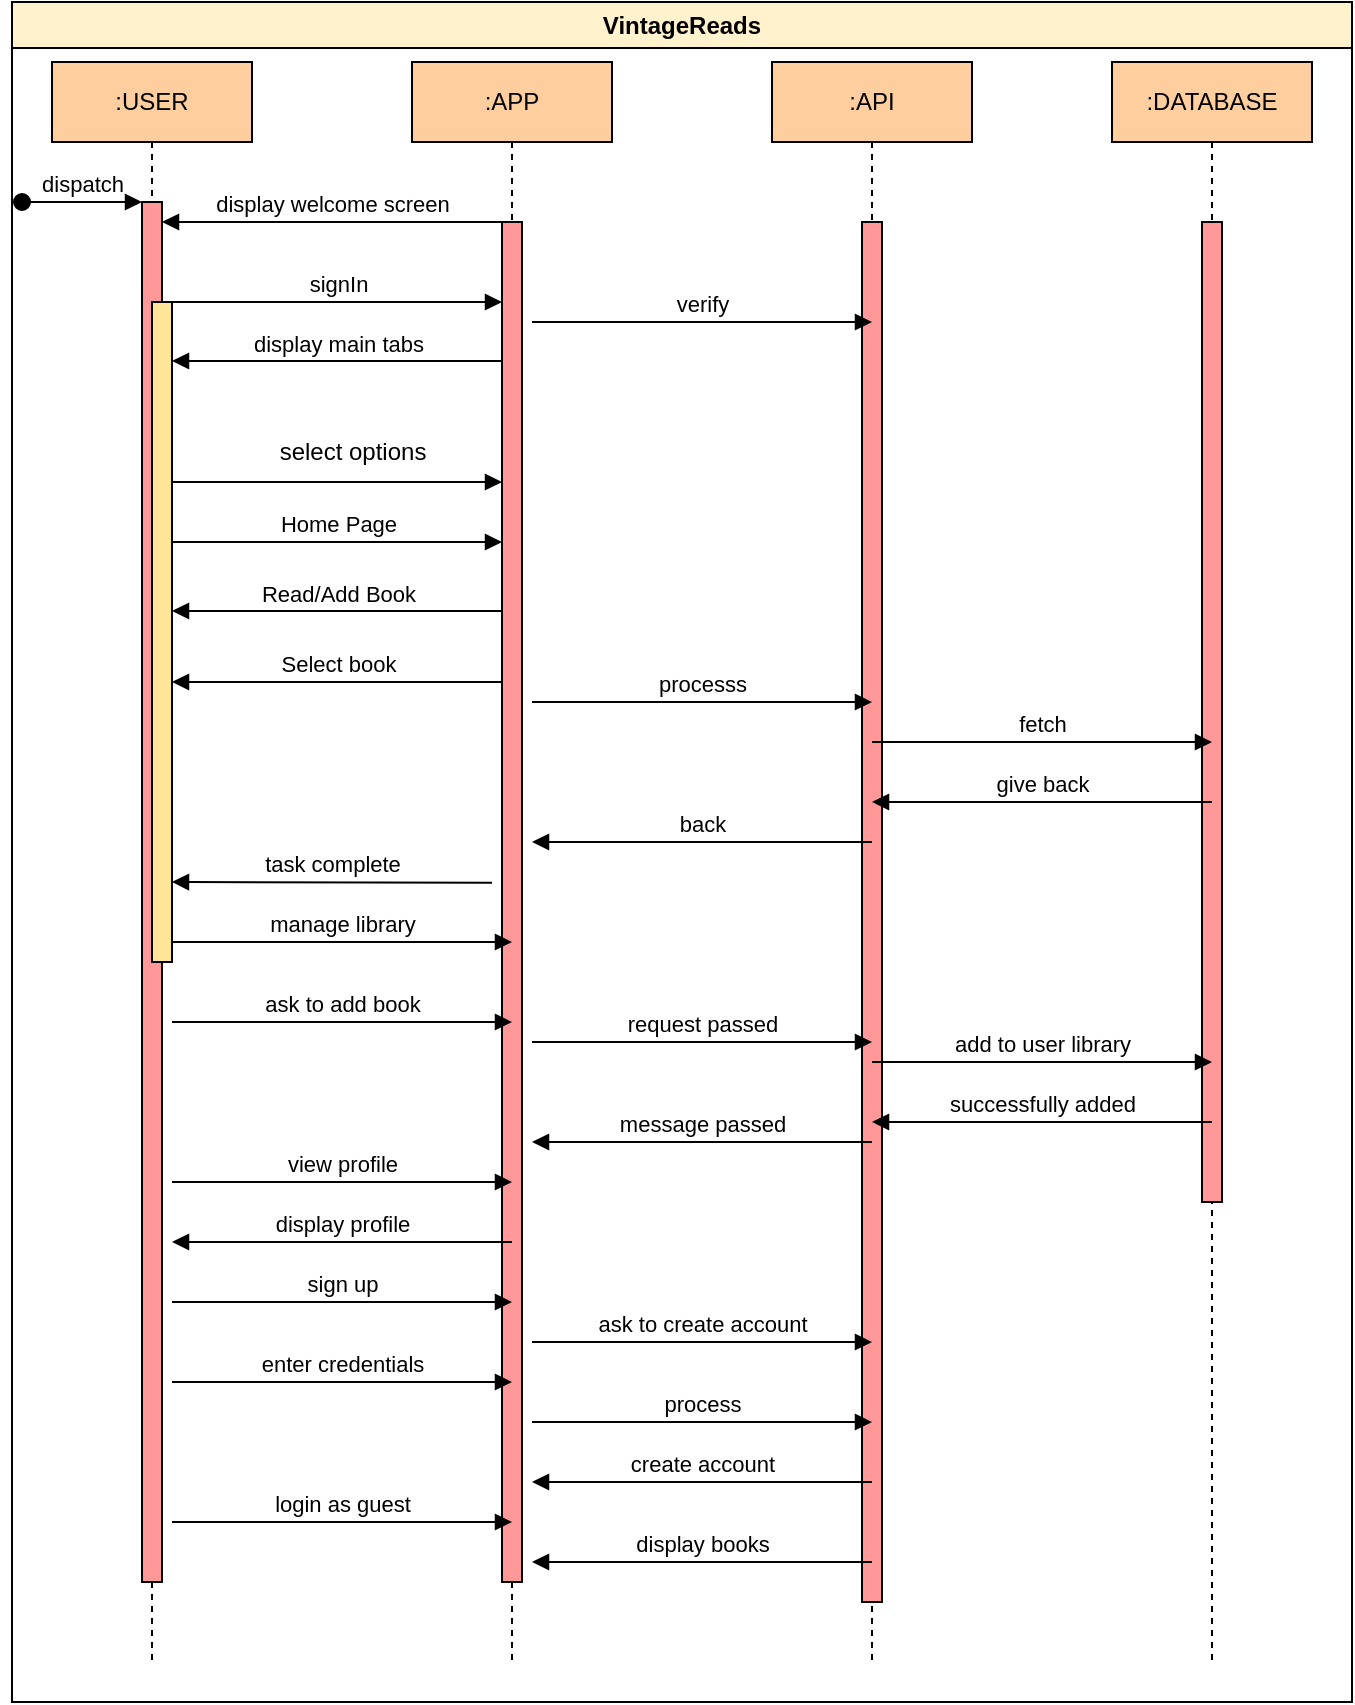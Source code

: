 <mxfile version="25.0.1">
  <diagram name="Page-1" id="2YBvvXClWsGukQMizWep">
    <mxGraphModel dx="1536" dy="768" grid="1" gridSize="10" guides="1" tooltips="1" connect="1" arrows="1" fold="1" page="0" pageScale="1" pageWidth="850" pageHeight="1100" math="0" shadow="0">
      <root>
        <mxCell id="0" />
        <mxCell id="1" parent="0" />
        <mxCell id="aM9ryv3xv72pqoxQDRHE-1" value=":USER" style="shape=umlLifeline;perimeter=lifelinePerimeter;whiteSpace=wrap;html=1;container=0;dropTarget=0;collapsible=0;recursiveResize=0;outlineConnect=0;portConstraint=eastwest;newEdgeStyle={&quot;edgeStyle&quot;:&quot;elbowEdgeStyle&quot;,&quot;elbow&quot;:&quot;vertical&quot;,&quot;curved&quot;:0,&quot;rounded&quot;:0};fillColor=#FFCE9F;" parent="1" vertex="1">
          <mxGeometry x="40" y="40" width="100" height="800" as="geometry" />
        </mxCell>
        <mxCell id="aM9ryv3xv72pqoxQDRHE-2" value="" style="html=1;points=[];perimeter=orthogonalPerimeter;outlineConnect=0;targetShapes=umlLifeline;portConstraint=eastwest;newEdgeStyle={&quot;edgeStyle&quot;:&quot;elbowEdgeStyle&quot;,&quot;elbow&quot;:&quot;vertical&quot;,&quot;curved&quot;:0,&quot;rounded&quot;:0};fillColor=#FF9999;" parent="aM9ryv3xv72pqoxQDRHE-1" vertex="1">
          <mxGeometry x="45" y="70" width="10" height="690" as="geometry" />
        </mxCell>
        <mxCell id="aM9ryv3xv72pqoxQDRHE-3" value="dispatch" style="html=1;verticalAlign=bottom;startArrow=oval;endArrow=block;startSize=8;edgeStyle=elbowEdgeStyle;elbow=vertical;curved=0;rounded=0;" parent="aM9ryv3xv72pqoxQDRHE-1" target="aM9ryv3xv72pqoxQDRHE-2" edge="1">
          <mxGeometry relative="1" as="geometry">
            <mxPoint x="-15" y="70" as="sourcePoint" />
          </mxGeometry>
        </mxCell>
        <mxCell id="aM9ryv3xv72pqoxQDRHE-4" value="" style="html=1;points=[];perimeter=orthogonalPerimeter;outlineConnect=0;targetShapes=umlLifeline;portConstraint=eastwest;newEdgeStyle={&quot;edgeStyle&quot;:&quot;elbowEdgeStyle&quot;,&quot;elbow&quot;:&quot;vertical&quot;,&quot;curved&quot;:0,&quot;rounded&quot;:0};fillColor=#FFE599;" parent="aM9ryv3xv72pqoxQDRHE-1" vertex="1">
          <mxGeometry x="50" y="120" width="10" height="330" as="geometry" />
        </mxCell>
        <mxCell id="aM9ryv3xv72pqoxQDRHE-5" value=":APP" style="shape=umlLifeline;perimeter=lifelinePerimeter;whiteSpace=wrap;html=1;container=0;dropTarget=0;collapsible=0;recursiveResize=0;outlineConnect=0;portConstraint=eastwest;newEdgeStyle={&quot;edgeStyle&quot;:&quot;elbowEdgeStyle&quot;,&quot;elbow&quot;:&quot;vertical&quot;,&quot;curved&quot;:0,&quot;rounded&quot;:0};fillColor=#FFCE9F;" parent="1" vertex="1">
          <mxGeometry x="220" y="40" width="100" height="800" as="geometry" />
        </mxCell>
        <mxCell id="aM9ryv3xv72pqoxQDRHE-6" value="" style="html=1;points=[];perimeter=orthogonalPerimeter;outlineConnect=0;targetShapes=umlLifeline;portConstraint=eastwest;newEdgeStyle={&quot;edgeStyle&quot;:&quot;elbowEdgeStyle&quot;,&quot;elbow&quot;:&quot;vertical&quot;,&quot;curved&quot;:0,&quot;rounded&quot;:0};fillColor=#FF9999;" parent="aM9ryv3xv72pqoxQDRHE-5" vertex="1">
          <mxGeometry x="45" y="80" width="10" height="680" as="geometry" />
        </mxCell>
        <mxCell id="xUzwHncSRw1aTfRtzykd-1" value=":API" style="shape=umlLifeline;perimeter=lifelinePerimeter;whiteSpace=wrap;html=1;container=0;dropTarget=0;collapsible=0;recursiveResize=0;outlineConnect=0;portConstraint=eastwest;newEdgeStyle={&quot;edgeStyle&quot;:&quot;elbowEdgeStyle&quot;,&quot;elbow&quot;:&quot;vertical&quot;,&quot;curved&quot;:0,&quot;rounded&quot;:0};fillColor=#FFCE9F;" vertex="1" parent="1">
          <mxGeometry x="400" y="40" width="100" height="800" as="geometry" />
        </mxCell>
        <mxCell id="xUzwHncSRw1aTfRtzykd-2" value="" style="html=1;points=[];perimeter=orthogonalPerimeter;outlineConnect=0;targetShapes=umlLifeline;portConstraint=eastwest;newEdgeStyle={&quot;edgeStyle&quot;:&quot;elbowEdgeStyle&quot;,&quot;elbow&quot;:&quot;vertical&quot;,&quot;curved&quot;:0,&quot;rounded&quot;:0};fillColor=#FF9999;" vertex="1" parent="xUzwHncSRw1aTfRtzykd-1">
          <mxGeometry x="45" y="80" width="10" height="690" as="geometry" />
        </mxCell>
        <mxCell id="xUzwHncSRw1aTfRtzykd-3" value="display main tabs" style="html=1;verticalAlign=bottom;endArrow=block;edgeStyle=elbowEdgeStyle;elbow=horizontal;curved=0;rounded=0;" edge="1" parent="1">
          <mxGeometry relative="1" as="geometry">
            <mxPoint x="265" y="189.5" as="sourcePoint" />
            <Array as="points">
              <mxPoint x="190" y="189.5" />
            </Array>
            <mxPoint x="100" y="189.5" as="targetPoint" />
          </mxGeometry>
        </mxCell>
        <mxCell id="xUzwHncSRw1aTfRtzykd-4" value="" style="html=1;verticalAlign=bottom;endArrow=block;edgeStyle=elbowEdgeStyle;elbow=horizontal;curved=0;rounded=0;" edge="1" parent="1">
          <mxGeometry relative="1" as="geometry">
            <mxPoint x="100" y="250" as="sourcePoint" />
            <Array as="points">
              <mxPoint x="190" y="250" />
            </Array>
            <mxPoint x="265" y="250" as="targetPoint" />
          </mxGeometry>
        </mxCell>
        <mxCell id="xUzwHncSRw1aTfRtzykd-6" value="Home Page" style="html=1;verticalAlign=bottom;endArrow=block;edgeStyle=elbowEdgeStyle;elbow=vertical;curved=0;rounded=0;" edge="1" parent="1">
          <mxGeometry relative="1" as="geometry">
            <mxPoint x="100" y="280" as="sourcePoint" />
            <Array as="points">
              <mxPoint x="190" y="280" />
            </Array>
            <mxPoint x="265" y="280" as="targetPoint" />
          </mxGeometry>
        </mxCell>
        <mxCell id="xUzwHncSRw1aTfRtzykd-8" value="select options" style="text;html=1;align=center;verticalAlign=middle;resizable=0;points=[];autosize=1;strokeColor=none;fillColor=none;" vertex="1" parent="1">
          <mxGeometry x="140" y="220" width="100" height="30" as="geometry" />
        </mxCell>
        <mxCell id="xUzwHncSRw1aTfRtzykd-11" value="verify" style="html=1;verticalAlign=bottom;endArrow=block;edgeStyle=elbowEdgeStyle;elbow=vertical;curved=0;rounded=0;" edge="1" parent="1">
          <mxGeometry relative="1" as="geometry">
            <mxPoint x="280" y="170" as="sourcePoint" />
            <Array as="points">
              <mxPoint x="365" y="170" />
            </Array>
            <mxPoint x="450" y="170" as="targetPoint" />
          </mxGeometry>
        </mxCell>
        <mxCell id="xUzwHncSRw1aTfRtzykd-12" value="Read/Add Book" style="html=1;verticalAlign=bottom;endArrow=block;edgeStyle=elbowEdgeStyle;elbow=vertical;curved=0;rounded=0;" edge="1" parent="1">
          <mxGeometry relative="1" as="geometry">
            <mxPoint x="265" y="314.5" as="sourcePoint" />
            <Array as="points">
              <mxPoint x="190" y="314.5" />
            </Array>
            <mxPoint x="100" y="314.5" as="targetPoint" />
          </mxGeometry>
        </mxCell>
        <mxCell id="xUzwHncSRw1aTfRtzykd-13" value="Select book" style="html=1;verticalAlign=bottom;endArrow=block;edgeStyle=elbowEdgeStyle;elbow=horizontal;curved=0;rounded=0;" edge="1" parent="1">
          <mxGeometry relative="1" as="geometry">
            <mxPoint x="265" y="350" as="sourcePoint" />
            <Array as="points">
              <mxPoint x="190" y="350" />
            </Array>
            <mxPoint x="100" y="350" as="targetPoint" />
          </mxGeometry>
        </mxCell>
        <mxCell id="xUzwHncSRw1aTfRtzykd-14" value="processs" style="html=1;verticalAlign=bottom;endArrow=block;edgeStyle=elbowEdgeStyle;elbow=vertical;curved=0;rounded=0;" edge="1" parent="1">
          <mxGeometry relative="1" as="geometry">
            <mxPoint x="280" y="360" as="sourcePoint" />
            <Array as="points">
              <mxPoint x="365" y="360" />
            </Array>
            <mxPoint x="450" y="360" as="targetPoint" />
          </mxGeometry>
        </mxCell>
        <mxCell id="xUzwHncSRw1aTfRtzykd-15" value=":DATABASE" style="shape=umlLifeline;perimeter=lifelinePerimeter;whiteSpace=wrap;html=1;container=0;dropTarget=0;collapsible=0;recursiveResize=0;outlineConnect=0;portConstraint=eastwest;newEdgeStyle={&quot;edgeStyle&quot;:&quot;elbowEdgeStyle&quot;,&quot;elbow&quot;:&quot;vertical&quot;,&quot;curved&quot;:0,&quot;rounded&quot;:0};fillColor=#FFCE9F;" vertex="1" parent="1">
          <mxGeometry x="570" y="40" width="100" height="800" as="geometry" />
        </mxCell>
        <mxCell id="xUzwHncSRw1aTfRtzykd-16" value="" style="html=1;points=[];perimeter=orthogonalPerimeter;outlineConnect=0;targetShapes=umlLifeline;portConstraint=eastwest;newEdgeStyle={&quot;edgeStyle&quot;:&quot;elbowEdgeStyle&quot;,&quot;elbow&quot;:&quot;vertical&quot;,&quot;curved&quot;:0,&quot;rounded&quot;:0};fillColor=#FF9999;" vertex="1" parent="xUzwHncSRw1aTfRtzykd-15">
          <mxGeometry x="45" y="80" width="10" height="490" as="geometry" />
        </mxCell>
        <mxCell id="xUzwHncSRw1aTfRtzykd-17" value="fetch" style="html=1;verticalAlign=bottom;endArrow=block;edgeStyle=elbowEdgeStyle;elbow=vertical;curved=0;rounded=0;" edge="1" parent="1">
          <mxGeometry relative="1" as="geometry">
            <mxPoint x="450" y="380" as="sourcePoint" />
            <Array as="points">
              <mxPoint x="535" y="380" />
            </Array>
            <mxPoint x="620" y="380" as="targetPoint" />
          </mxGeometry>
        </mxCell>
        <mxCell id="xUzwHncSRw1aTfRtzykd-18" value="give back" style="html=1;verticalAlign=bottom;endArrow=block;edgeStyle=elbowEdgeStyle;elbow=vertical;curved=0;rounded=0;" edge="1" parent="1">
          <mxGeometry relative="1" as="geometry">
            <mxPoint x="620" y="410" as="sourcePoint" />
            <Array as="points">
              <mxPoint x="535" y="410" />
            </Array>
            <mxPoint x="450" y="410" as="targetPoint" />
          </mxGeometry>
        </mxCell>
        <mxCell id="xUzwHncSRw1aTfRtzykd-19" value="back" style="html=1;verticalAlign=bottom;endArrow=block;edgeStyle=elbowEdgeStyle;elbow=vertical;curved=0;rounded=0;" edge="1" parent="1">
          <mxGeometry relative="1" as="geometry">
            <mxPoint x="450" y="430" as="sourcePoint" />
            <Array as="points">
              <mxPoint x="365" y="430" />
            </Array>
            <mxPoint x="280" y="430" as="targetPoint" />
          </mxGeometry>
        </mxCell>
        <mxCell id="xUzwHncSRw1aTfRtzykd-20" value="task complete" style="html=1;verticalAlign=bottom;endArrow=block;edgeStyle=elbowEdgeStyle;elbow=vertical;curved=0;rounded=0;exitX=0.4;exitY=0.513;exitDx=0;exitDy=0;exitPerimeter=0;" edge="1" parent="1" source="aM9ryv3xv72pqoxQDRHE-5">
          <mxGeometry relative="1" as="geometry">
            <mxPoint x="250" y="450" as="sourcePoint" />
            <Array as="points">
              <mxPoint x="185" y="450" />
            </Array>
            <mxPoint x="100" y="450" as="targetPoint" />
          </mxGeometry>
        </mxCell>
        <mxCell id="xUzwHncSRw1aTfRtzykd-21" value="manage library" style="html=1;verticalAlign=bottom;endArrow=block;edgeStyle=elbowEdgeStyle;elbow=vertical;curved=0;rounded=0;" edge="1" parent="1">
          <mxGeometry relative="1" as="geometry">
            <mxPoint x="100" y="480" as="sourcePoint" />
            <Array as="points">
              <mxPoint x="185" y="480" />
            </Array>
            <mxPoint x="270" y="480" as="targetPoint" />
          </mxGeometry>
        </mxCell>
        <mxCell id="xUzwHncSRw1aTfRtzykd-22" value="ask to add book" style="html=1;verticalAlign=bottom;endArrow=block;edgeStyle=elbowEdgeStyle;elbow=vertical;curved=0;rounded=0;" edge="1" parent="1">
          <mxGeometry relative="1" as="geometry">
            <mxPoint x="100" y="520" as="sourcePoint" />
            <Array as="points">
              <mxPoint x="185" y="520" />
            </Array>
            <mxPoint x="270" y="520" as="targetPoint" />
          </mxGeometry>
        </mxCell>
        <mxCell id="xUzwHncSRw1aTfRtzykd-23" value="request passed" style="html=1;verticalAlign=bottom;endArrow=block;edgeStyle=elbowEdgeStyle;elbow=vertical;curved=0;rounded=0;" edge="1" parent="1">
          <mxGeometry relative="1" as="geometry">
            <mxPoint x="280" y="530" as="sourcePoint" />
            <Array as="points">
              <mxPoint x="365" y="530" />
            </Array>
            <mxPoint x="450" y="530" as="targetPoint" />
          </mxGeometry>
        </mxCell>
        <mxCell id="xUzwHncSRw1aTfRtzykd-24" value="add to user library" style="html=1;verticalAlign=bottom;endArrow=block;edgeStyle=elbowEdgeStyle;elbow=vertical;curved=0;rounded=0;" edge="1" parent="1">
          <mxGeometry relative="1" as="geometry">
            <mxPoint x="450" y="540" as="sourcePoint" />
            <Array as="points">
              <mxPoint x="535" y="540" />
            </Array>
            <mxPoint x="620" y="540" as="targetPoint" />
          </mxGeometry>
        </mxCell>
        <mxCell id="xUzwHncSRw1aTfRtzykd-25" value="successfully added" style="html=1;verticalAlign=bottom;endArrow=block;edgeStyle=elbowEdgeStyle;elbow=vertical;curved=0;rounded=0;" edge="1" parent="1">
          <mxGeometry relative="1" as="geometry">
            <mxPoint x="620" y="570" as="sourcePoint" />
            <Array as="points">
              <mxPoint x="535" y="570" />
            </Array>
            <mxPoint x="450" y="570" as="targetPoint" />
          </mxGeometry>
        </mxCell>
        <mxCell id="xUzwHncSRw1aTfRtzykd-26" value="message passed" style="html=1;verticalAlign=bottom;endArrow=block;edgeStyle=elbowEdgeStyle;elbow=vertical;curved=0;rounded=0;" edge="1" parent="1">
          <mxGeometry relative="1" as="geometry">
            <mxPoint x="450" y="580" as="sourcePoint" />
            <Array as="points">
              <mxPoint x="365" y="580" />
            </Array>
            <mxPoint x="280" y="580" as="targetPoint" />
          </mxGeometry>
        </mxCell>
        <mxCell id="xUzwHncSRw1aTfRtzykd-27" value="view profile" style="html=1;verticalAlign=bottom;endArrow=block;edgeStyle=elbowEdgeStyle;elbow=vertical;curved=0;rounded=0;" edge="1" parent="1">
          <mxGeometry relative="1" as="geometry">
            <mxPoint x="100" y="600" as="sourcePoint" />
            <Array as="points">
              <mxPoint x="185" y="600" />
            </Array>
            <mxPoint x="270" y="600" as="targetPoint" />
          </mxGeometry>
        </mxCell>
        <mxCell id="xUzwHncSRw1aTfRtzykd-28" value="display profile" style="html=1;verticalAlign=bottom;endArrow=block;edgeStyle=elbowEdgeStyle;elbow=vertical;curved=0;rounded=0;" edge="1" parent="1">
          <mxGeometry relative="1" as="geometry">
            <mxPoint x="270" y="630" as="sourcePoint" />
            <Array as="points">
              <mxPoint x="185" y="630" />
            </Array>
            <mxPoint x="100" y="630" as="targetPoint" />
          </mxGeometry>
        </mxCell>
        <mxCell id="xUzwHncSRw1aTfRtzykd-29" value="sign up" style="html=1;verticalAlign=bottom;endArrow=block;edgeStyle=elbowEdgeStyle;elbow=vertical;curved=0;rounded=0;" edge="1" parent="1">
          <mxGeometry relative="1" as="geometry">
            <mxPoint x="100" y="660" as="sourcePoint" />
            <Array as="points">
              <mxPoint x="185" y="660" />
            </Array>
            <mxPoint x="270" y="660" as="targetPoint" />
          </mxGeometry>
        </mxCell>
        <mxCell id="xUzwHncSRw1aTfRtzykd-30" value="ask to create account" style="html=1;verticalAlign=bottom;endArrow=block;edgeStyle=elbowEdgeStyle;elbow=vertical;curved=0;rounded=0;" edge="1" parent="1">
          <mxGeometry relative="1" as="geometry">
            <mxPoint x="280" y="680" as="sourcePoint" />
            <Array as="points">
              <mxPoint x="365" y="680" />
            </Array>
            <mxPoint x="450" y="680" as="targetPoint" />
          </mxGeometry>
        </mxCell>
        <mxCell id="xUzwHncSRw1aTfRtzykd-31" value="enter credentials" style="html=1;verticalAlign=bottom;endArrow=block;edgeStyle=elbowEdgeStyle;elbow=vertical;curved=0;rounded=0;" edge="1" parent="1">
          <mxGeometry relative="1" as="geometry">
            <mxPoint x="100" y="700" as="sourcePoint" />
            <Array as="points">
              <mxPoint x="185" y="700" />
            </Array>
            <mxPoint x="270" y="700" as="targetPoint" />
          </mxGeometry>
        </mxCell>
        <mxCell id="xUzwHncSRw1aTfRtzykd-32" value="process" style="html=1;verticalAlign=bottom;endArrow=block;edgeStyle=elbowEdgeStyle;elbow=vertical;curved=0;rounded=0;" edge="1" parent="1">
          <mxGeometry relative="1" as="geometry">
            <mxPoint x="280" y="720" as="sourcePoint" />
            <Array as="points">
              <mxPoint x="365" y="720" />
            </Array>
            <mxPoint x="450" y="720" as="targetPoint" />
          </mxGeometry>
        </mxCell>
        <mxCell id="xUzwHncSRw1aTfRtzykd-33" value="create account" style="html=1;verticalAlign=bottom;endArrow=block;edgeStyle=elbowEdgeStyle;elbow=vertical;curved=0;rounded=0;" edge="1" parent="1">
          <mxGeometry relative="1" as="geometry">
            <mxPoint x="450" y="750" as="sourcePoint" />
            <Array as="points">
              <mxPoint x="365" y="750" />
            </Array>
            <mxPoint x="280" y="750" as="targetPoint" />
          </mxGeometry>
        </mxCell>
        <mxCell id="xUzwHncSRw1aTfRtzykd-34" value="login as guest" style="html=1;verticalAlign=bottom;endArrow=block;edgeStyle=elbowEdgeStyle;elbow=vertical;curved=0;rounded=0;" edge="1" parent="1">
          <mxGeometry relative="1" as="geometry">
            <mxPoint x="100" y="770" as="sourcePoint" />
            <Array as="points">
              <mxPoint x="185" y="770" />
            </Array>
            <mxPoint x="270" y="770" as="targetPoint" />
          </mxGeometry>
        </mxCell>
        <mxCell id="xUzwHncSRw1aTfRtzykd-35" value="display books" style="html=1;verticalAlign=bottom;endArrow=block;edgeStyle=elbowEdgeStyle;elbow=vertical;curved=0;rounded=0;" edge="1" parent="1">
          <mxGeometry relative="1" as="geometry">
            <mxPoint x="450" y="790" as="sourcePoint" />
            <Array as="points">
              <mxPoint x="365" y="790" />
            </Array>
            <mxPoint x="280" y="790" as="targetPoint" />
          </mxGeometry>
        </mxCell>
        <mxCell id="aM9ryv3xv72pqoxQDRHE-7" value="display welcome screen" style="html=1;verticalAlign=bottom;endArrow=block;edgeStyle=elbowEdgeStyle;elbow=vertical;curved=0;rounded=0;" parent="1" source="aM9ryv3xv72pqoxQDRHE-6" target="aM9ryv3xv72pqoxQDRHE-2" edge="1">
          <mxGeometry relative="1" as="geometry">
            <Array as="points">
              <mxPoint x="180" y="120" />
            </Array>
            <mxPoint x="195" y="130" as="targetPoint" />
          </mxGeometry>
        </mxCell>
        <mxCell id="aM9ryv3xv72pqoxQDRHE-9" value="signIn" style="html=1;verticalAlign=bottom;endArrow=block;edgeStyle=elbowEdgeStyle;elbow=vertical;curved=0;rounded=0;" parent="1" source="aM9ryv3xv72pqoxQDRHE-4" target="aM9ryv3xv72pqoxQDRHE-6" edge="1">
          <mxGeometry relative="1" as="geometry">
            <Array as="points">
              <mxPoint x="190" y="160" />
            </Array>
            <mxPoint x="175" y="160" as="targetPoint" />
          </mxGeometry>
        </mxCell>
        <mxCell id="xUzwHncSRw1aTfRtzykd-36" value="VintageReads" style="swimlane;whiteSpace=wrap;html=1;fillColor=#FFF2CC;" vertex="1" parent="1">
          <mxGeometry x="20" y="10" width="670" height="850" as="geometry" />
        </mxCell>
      </root>
    </mxGraphModel>
  </diagram>
</mxfile>
